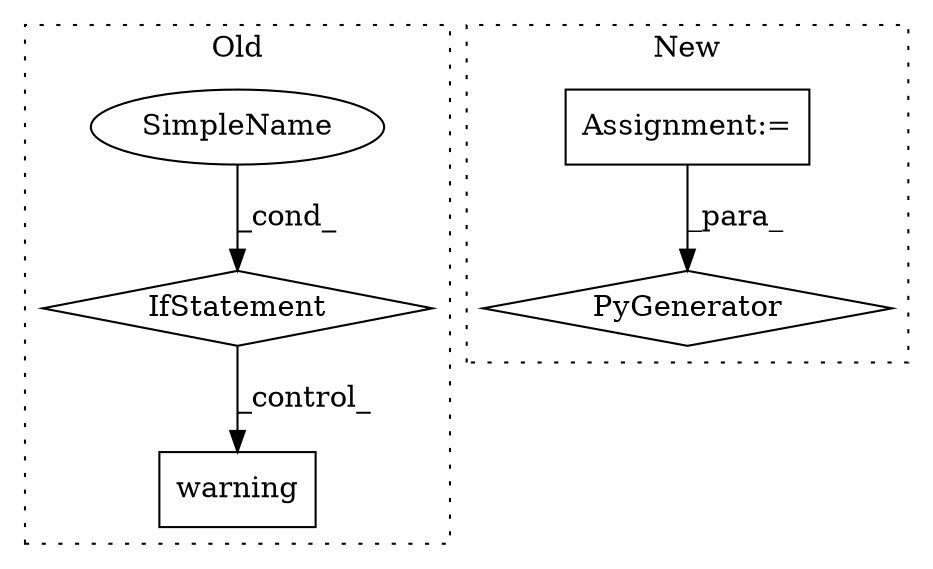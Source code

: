digraph G {
subgraph cluster0 {
1 [label="warning" a="32" s="31926,32029" l="8,1" shape="box"];
4 [label="IfStatement" a="25" s="31509,31586" l="4,2" shape="diamond"];
5 [label="SimpleName" a="42" s="" l="" shape="ellipse"];
label = "Old";
style="dotted";
}
subgraph cluster1 {
2 [label="PyGenerator" a="107" s="31504" l="119" shape="diamond"];
3 [label="Assignment:=" a="7" s="31579" l="38" shape="box"];
label = "New";
style="dotted";
}
3 -> 2 [label="_para_"];
4 -> 1 [label="_control_"];
5 -> 4 [label="_cond_"];
}